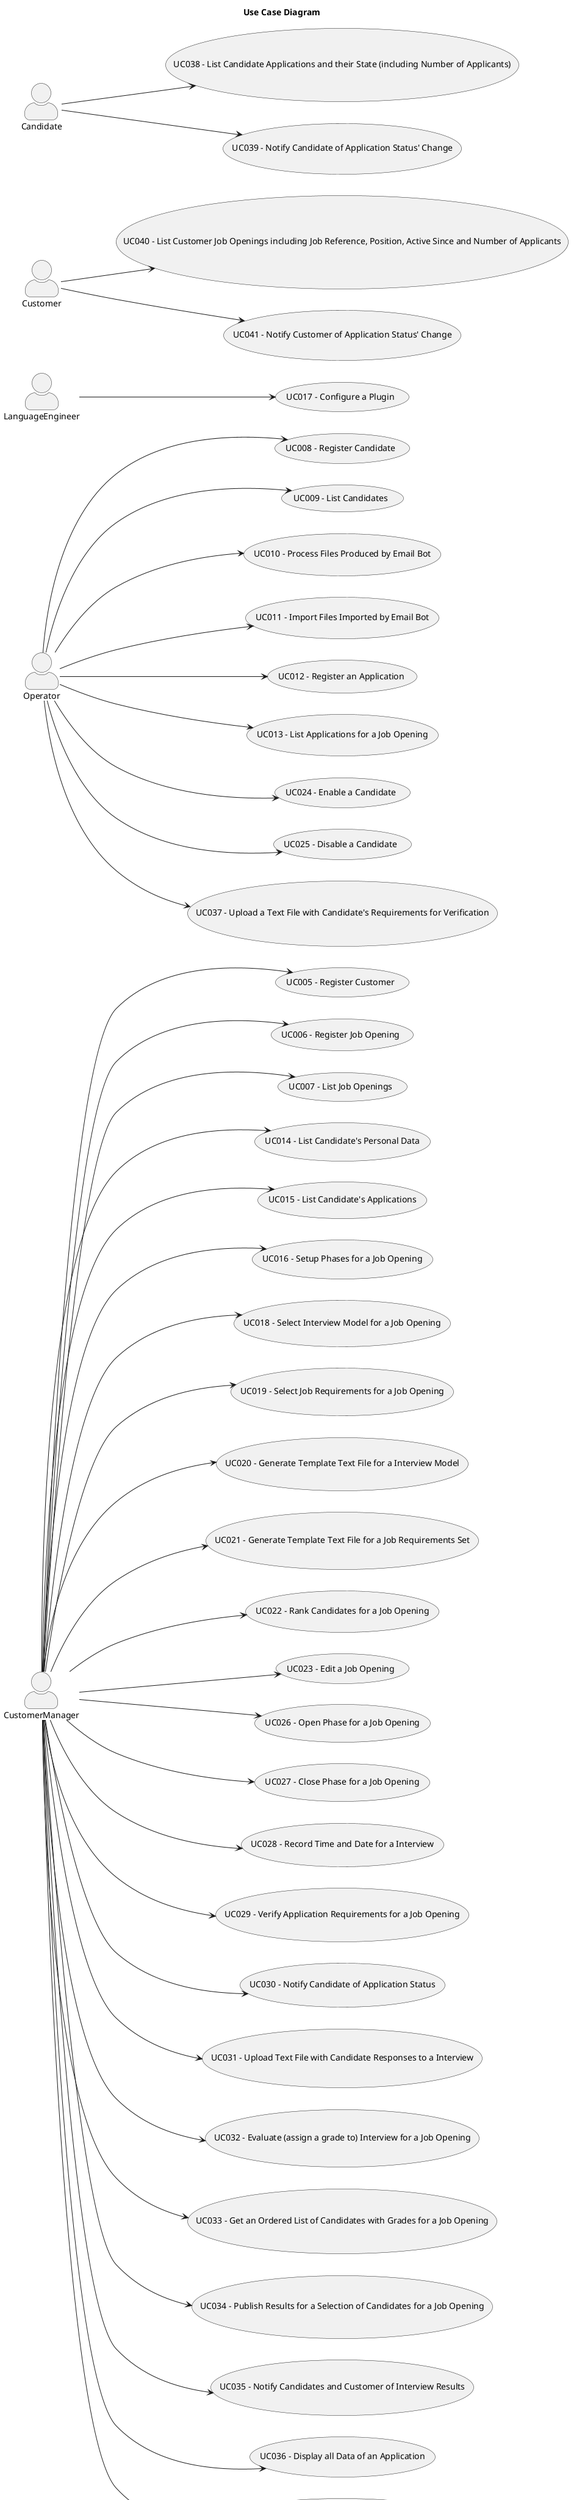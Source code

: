 @startuml
skinparam actorStyle awesome
left to right direction
title "Use Case Diagram"

actor Admin
actor CustomerManager
actor Operator
actor LanguageEngineer
actor Customer
actor Candidate

usecase UC001 as "UC001 - Register Backoffice User"
usecase UC002 as "UC002 - Enable Backoffice User"
usecase UC003 as "UC003 - Disable Backoffice User"
usecase UC004 as "UC004 - List Backoffice Users"
usecase UC005 as "UC005 - Register Customer"
usecase UC006 as "UC006 - Register Job Opening"
usecase UC007 as "UC007 - List Job Openings"
usecase UC008 as "UC008 - Register Candidate"
usecase UC009 as "UC009 - List Candidates"
usecase UC010 as "UC010 - Process Files Produced by Email Bot"
usecase UC011 as "UC011 - Import Files Imported by Email Bot"
usecase UC012 as "UC012 - Register an Application"
usecase UC013 as "UC013 - List Applications for a Job Opening"
usecase UC014 as "UC014 - List Candidate's Personal Data"
usecase UC015 as "UC015 - List Candidate's Applications"
usecase UC016 as "UC016 - Setup Phases for a Job Opening"
usecase UC017 as "UC017 - Configure a Plugin"
usecase UC018 as "UC018 - Select Interview Model for a Job Opening"
usecase UC019 as "UC019 - Select Job Requirements for a Job Opening"
usecase UC020 as "UC020 - Generate Template Text File for a Interview Model"
usecase UC021 as "UC021 - Generate Template Text File for a Job Requirements Set"
usecase UC022 as "UC022 - Rank Candidates for a Job Opening"
usecase UC023 as "UC023 - Edit a Job Opening"
usecase UC024 as "UC024 - Enable a Candidate"
usecase UC025 as "UC025 - Disable a Candidate"
usecase UC026 as "UC026 - Open Phase for a Job Opening"
usecase UC027 as "UC027 - Close Phase for a Job Opening"
usecase UC028 as "UC028 - Record Time and Date for a Interview"
usecase UC029 as "UC029 - Verify Application Requirements for a Job Opening"
usecase UC030 as "UC030 - Notify Candidate of Application Status"
usecase UC031 as "UC031 - Upload Text File with Candidate Responses to a Interview"
usecase UC032 as "UC032 - Evaluate (assign a grade to) Interview for a Job Opening"
usecase UC033 as "UC033 - Get an Ordered List of Candidates with Grades for a Job Opening"
usecase UC034 as "UC034 - Publish Results for a Selection of Candidates for a Job Opening"
usecase UC035 as "UC035 - Notify Candidates and Customer of Interview Results"
usecase UC036 as "UC036 - Display all Data of an Application"
usecase UC037 as "UC037 - Upload a Text File with Candidate's Requirements for Verification"
usecase UC038 as "UC038 - List Candidate Applications and their State (including Number of Applicants)"
usecase UC039 as "UC039 - Notify Candidate of Application Status' Change"
usecase UC040 as "UC040 - List Customer Job Openings including Job Reference, Position, Active Since and Number of Applicants"
usecase UC041 as "UC041 - Notify Customer of Application Status' Change"
usecase UC042 as "UC042 - Display Top 20 Words of Overall Applications' Text Files"

Admin --> UC001
Admin --> UC002
Admin --> UC003
Admin --> UC004
CustomerManager --> UC005
CustomerManager --> UC006
CustomerManager --> UC007
Operator --> UC008
Operator --> UC009
Operator --> UC010
Operator --> UC011
Operator --> UC012
Operator --> UC013
CustomerManager --> UC014
CustomerManager --> UC015
CustomerManager --> UC016
LanguageEngineer --> UC017
CustomerManager --> UC018
CustomerManager --> UC019
CustomerManager --> UC020
CustomerManager --> UC021
CustomerManager --> UC022
CustomerManager --> UC023
Operator --> UC024
Operator --> UC025
CustomerManager --> UC026
CustomerManager --> UC027
CustomerManager --> UC028
CustomerManager --> UC029
CustomerManager --> UC030
CustomerManager --> UC031
CustomerManager --> UC032
CustomerManager --> UC033
CustomerManager --> UC034
CustomerManager --> UC035
CustomerManager --> UC036
Operator --> UC037
Candidate --> UC038
Candidate --> UC039
Customer --> UC040
Customer --> UC041
CustomerManager --> UC042

@enduml